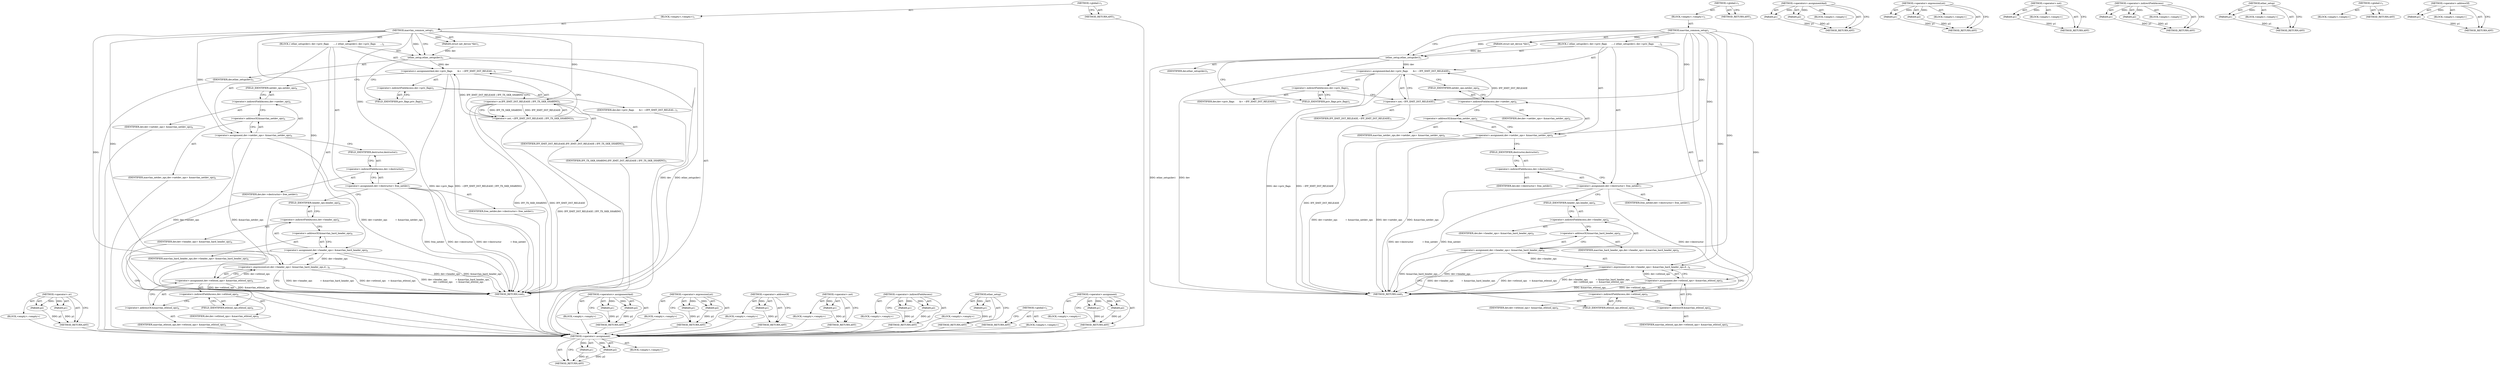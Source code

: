 digraph "&lt;operator&gt;.assignment" {
vulnerable_78 [label=<(METHOD,&lt;operator&gt;.assignment)>];
vulnerable_79 [label=<(PARAM,p1)>];
vulnerable_80 [label=<(PARAM,p2)>];
vulnerable_81 [label=<(BLOCK,&lt;empty&gt;,&lt;empty&gt;)>];
vulnerable_82 [label=<(METHOD_RETURN,ANY)>];
vulnerable_6 [label=<(METHOD,&lt;global&gt;)<SUB>1</SUB>>];
vulnerable_7 [label=<(BLOCK,&lt;empty&gt;,&lt;empty&gt;)<SUB>1</SUB>>];
vulnerable_8 [label=<(METHOD,macvlan_common_setup)<SUB>1</SUB>>];
vulnerable_9 [label=<(PARAM,struct net_device *dev)<SUB>1</SUB>>];
vulnerable_10 [label=<(BLOCK,{
 	ether_setup(dev);
 
	dev-&gt;priv_flags	      ...,{
 	ether_setup(dev);
 
	dev-&gt;priv_flags	      ...)<SUB>2</SUB>>];
vulnerable_11 [label=<(ether_setup,ether_setup(dev))<SUB>3</SUB>>];
vulnerable_12 [label=<(IDENTIFIER,dev,ether_setup(dev))<SUB>3</SUB>>];
vulnerable_13 [label=<(&lt;operators&gt;.assignmentAnd,dev-&gt;priv_flags	       &amp;= ~IFF_XMIT_DST_RELEASE)<SUB>5</SUB>>];
vulnerable_14 [label=<(&lt;operator&gt;.indirectFieldAccess,dev-&gt;priv_flags)<SUB>5</SUB>>];
vulnerable_15 [label=<(IDENTIFIER,dev,dev-&gt;priv_flags	       &amp;= ~IFF_XMIT_DST_RELEASE)<SUB>5</SUB>>];
vulnerable_16 [label=<(FIELD_IDENTIFIER,priv_flags,priv_flags)<SUB>5</SUB>>];
vulnerable_17 [label=<(&lt;operator&gt;.not,~IFF_XMIT_DST_RELEASE)<SUB>5</SUB>>];
vulnerable_18 [label=<(IDENTIFIER,IFF_XMIT_DST_RELEASE,~IFF_XMIT_DST_RELEASE)<SUB>5</SUB>>];
vulnerable_19 [label=<(&lt;operator&gt;.assignment,dev-&gt;netdev_ops		= &amp;macvlan_netdev_ops)<SUB>6</SUB>>];
vulnerable_20 [label=<(&lt;operator&gt;.indirectFieldAccess,dev-&gt;netdev_ops)<SUB>6</SUB>>];
vulnerable_21 [label=<(IDENTIFIER,dev,dev-&gt;netdev_ops		= &amp;macvlan_netdev_ops)<SUB>6</SUB>>];
vulnerable_22 [label=<(FIELD_IDENTIFIER,netdev_ops,netdev_ops)<SUB>6</SUB>>];
vulnerable_23 [label=<(&lt;operator&gt;.addressOf,&amp;macvlan_netdev_ops)<SUB>6</SUB>>];
vulnerable_24 [label=<(IDENTIFIER,macvlan_netdev_ops,dev-&gt;netdev_ops		= &amp;macvlan_netdev_ops)<SUB>6</SUB>>];
vulnerable_25 [label=<(&lt;operator&gt;.assignment,dev-&gt;destructor		= free_netdev)<SUB>7</SUB>>];
vulnerable_26 [label=<(&lt;operator&gt;.indirectFieldAccess,dev-&gt;destructor)<SUB>7</SUB>>];
vulnerable_27 [label=<(IDENTIFIER,dev,dev-&gt;destructor		= free_netdev)<SUB>7</SUB>>];
vulnerable_28 [label=<(FIELD_IDENTIFIER,destructor,destructor)<SUB>7</SUB>>];
vulnerable_29 [label=<(IDENTIFIER,free_netdev,dev-&gt;destructor		= free_netdev)<SUB>7</SUB>>];
vulnerable_30 [label=<(&lt;operator&gt;.expressionList,dev-&gt;header_ops		= &amp;macvlan_hard_header_ops,
	d...)<SUB>8</SUB>>];
vulnerable_31 [label=<(&lt;operator&gt;.assignment,dev-&gt;header_ops		= &amp;macvlan_hard_header_ops)<SUB>8</SUB>>];
vulnerable_32 [label=<(&lt;operator&gt;.indirectFieldAccess,dev-&gt;header_ops)<SUB>8</SUB>>];
vulnerable_33 [label=<(IDENTIFIER,dev,dev-&gt;header_ops		= &amp;macvlan_hard_header_ops)<SUB>8</SUB>>];
vulnerable_34 [label=<(FIELD_IDENTIFIER,header_ops,header_ops)<SUB>8</SUB>>];
vulnerable_35 [label=<(&lt;operator&gt;.addressOf,&amp;macvlan_hard_header_ops)<SUB>8</SUB>>];
vulnerable_36 [label=<(IDENTIFIER,macvlan_hard_header_ops,dev-&gt;header_ops		= &amp;macvlan_hard_header_ops)<SUB>8</SUB>>];
vulnerable_37 [label=<(&lt;operator&gt;.assignment,dev-&gt;ethtool_ops	= &amp;macvlan_ethtool_ops)<SUB>9</SUB>>];
vulnerable_38 [label=<(&lt;operator&gt;.indirectFieldAccess,dev-&gt;ethtool_ops)<SUB>9</SUB>>];
vulnerable_39 [label=<(IDENTIFIER,dev,dev-&gt;ethtool_ops	= &amp;macvlan_ethtool_ops)<SUB>9</SUB>>];
vulnerable_40 [label=<(FIELD_IDENTIFIER,ethtool_ops,ethtool_ops)<SUB>9</SUB>>];
vulnerable_41 [label=<(&lt;operator&gt;.addressOf,&amp;macvlan_ethtool_ops)<SUB>9</SUB>>];
vulnerable_42 [label=<(IDENTIFIER,macvlan_ethtool_ops,dev-&gt;ethtool_ops	= &amp;macvlan_ethtool_ops)<SUB>9</SUB>>];
vulnerable_43 [label=<(METHOD_RETURN,void)<SUB>1</SUB>>];
vulnerable_45 [label=<(METHOD_RETURN,ANY)<SUB>1</SUB>>];
vulnerable_64 [label=<(METHOD,&lt;operators&gt;.assignmentAnd)>];
vulnerable_65 [label=<(PARAM,p1)>];
vulnerable_66 [label=<(PARAM,p2)>];
vulnerable_67 [label=<(BLOCK,&lt;empty&gt;,&lt;empty&gt;)>];
vulnerable_68 [label=<(METHOD_RETURN,ANY)>];
vulnerable_87 [label=<(METHOD,&lt;operator&gt;.expressionList)>];
vulnerable_88 [label=<(PARAM,p1)>];
vulnerable_89 [label=<(PARAM,p2)>];
vulnerable_90 [label=<(BLOCK,&lt;empty&gt;,&lt;empty&gt;)>];
vulnerable_91 [label=<(METHOD_RETURN,ANY)>];
vulnerable_74 [label=<(METHOD,&lt;operator&gt;.not)>];
vulnerable_75 [label=<(PARAM,p1)>];
vulnerable_76 [label=<(BLOCK,&lt;empty&gt;,&lt;empty&gt;)>];
vulnerable_77 [label=<(METHOD_RETURN,ANY)>];
vulnerable_69 [label=<(METHOD,&lt;operator&gt;.indirectFieldAccess)>];
vulnerable_70 [label=<(PARAM,p1)>];
vulnerable_71 [label=<(PARAM,p2)>];
vulnerable_72 [label=<(BLOCK,&lt;empty&gt;,&lt;empty&gt;)>];
vulnerable_73 [label=<(METHOD_RETURN,ANY)>];
vulnerable_60 [label=<(METHOD,ether_setup)>];
vulnerable_61 [label=<(PARAM,p1)>];
vulnerable_62 [label=<(BLOCK,&lt;empty&gt;,&lt;empty&gt;)>];
vulnerable_63 [label=<(METHOD_RETURN,ANY)>];
vulnerable_54 [label=<(METHOD,&lt;global&gt;)<SUB>1</SUB>>];
vulnerable_55 [label=<(BLOCK,&lt;empty&gt;,&lt;empty&gt;)>];
vulnerable_56 [label=<(METHOD_RETURN,ANY)>];
vulnerable_83 [label=<(METHOD,&lt;operator&gt;.addressOf)>];
vulnerable_84 [label=<(PARAM,p1)>];
vulnerable_85 [label=<(BLOCK,&lt;empty&gt;,&lt;empty&gt;)>];
vulnerable_86 [label=<(METHOD_RETURN,ANY)>];
fixed_80 [label=<(METHOD,&lt;operator&gt;.or)>];
fixed_81 [label=<(PARAM,p1)>];
fixed_82 [label=<(PARAM,p2)>];
fixed_83 [label=<(BLOCK,&lt;empty&gt;,&lt;empty&gt;)>];
fixed_84 [label=<(METHOD_RETURN,ANY)>];
fixed_6 [label=<(METHOD,&lt;global&gt;)<SUB>1</SUB>>];
fixed_7 [label=<(BLOCK,&lt;empty&gt;,&lt;empty&gt;)<SUB>1</SUB>>];
fixed_8 [label=<(METHOD,macvlan_common_setup)<SUB>1</SUB>>];
fixed_9 [label=<(PARAM,struct net_device *dev)<SUB>1</SUB>>];
fixed_10 [label=<(BLOCK,{
 	ether_setup(dev);
 
	dev-&gt;priv_flags	      ...,{
 	ether_setup(dev);
 
	dev-&gt;priv_flags	      ...)<SUB>2</SUB>>];
fixed_11 [label=<(ether_setup,ether_setup(dev))<SUB>3</SUB>>];
fixed_12 [label=<(IDENTIFIER,dev,ether_setup(dev))<SUB>3</SUB>>];
fixed_13 [label=<(&lt;operators&gt;.assignmentAnd,dev-&gt;priv_flags	       &amp;= ~(IFF_XMIT_DST_RELEAS...)<SUB>5</SUB>>];
fixed_14 [label=<(&lt;operator&gt;.indirectFieldAccess,dev-&gt;priv_flags)<SUB>5</SUB>>];
fixed_15 [label=<(IDENTIFIER,dev,dev-&gt;priv_flags	       &amp;= ~(IFF_XMIT_DST_RELEAS...)<SUB>5</SUB>>];
fixed_16 [label=<(FIELD_IDENTIFIER,priv_flags,priv_flags)<SUB>5</SUB>>];
fixed_17 [label=<(&lt;operator&gt;.not,~(IFF_XMIT_DST_RELEASE | IFF_TX_SKB_SHARING))<SUB>5</SUB>>];
fixed_18 [label=<(&lt;operator&gt;.or,IFF_XMIT_DST_RELEASE | IFF_TX_SKB_SHARING)<SUB>5</SUB>>];
fixed_19 [label=<(IDENTIFIER,IFF_XMIT_DST_RELEASE,IFF_XMIT_DST_RELEASE | IFF_TX_SKB_SHARING)<SUB>5</SUB>>];
fixed_20 [label=<(IDENTIFIER,IFF_TX_SKB_SHARING,IFF_XMIT_DST_RELEASE | IFF_TX_SKB_SHARING)<SUB>5</SUB>>];
fixed_21 [label=<(&lt;operator&gt;.assignment,dev-&gt;netdev_ops		= &amp;macvlan_netdev_ops)<SUB>6</SUB>>];
fixed_22 [label=<(&lt;operator&gt;.indirectFieldAccess,dev-&gt;netdev_ops)<SUB>6</SUB>>];
fixed_23 [label=<(IDENTIFIER,dev,dev-&gt;netdev_ops		= &amp;macvlan_netdev_ops)<SUB>6</SUB>>];
fixed_24 [label=<(FIELD_IDENTIFIER,netdev_ops,netdev_ops)<SUB>6</SUB>>];
fixed_25 [label=<(&lt;operator&gt;.addressOf,&amp;macvlan_netdev_ops)<SUB>6</SUB>>];
fixed_26 [label=<(IDENTIFIER,macvlan_netdev_ops,dev-&gt;netdev_ops		= &amp;macvlan_netdev_ops)<SUB>6</SUB>>];
fixed_27 [label=<(&lt;operator&gt;.assignment,dev-&gt;destructor		= free_netdev)<SUB>7</SUB>>];
fixed_28 [label=<(&lt;operator&gt;.indirectFieldAccess,dev-&gt;destructor)<SUB>7</SUB>>];
fixed_29 [label=<(IDENTIFIER,dev,dev-&gt;destructor		= free_netdev)<SUB>7</SUB>>];
fixed_30 [label=<(FIELD_IDENTIFIER,destructor,destructor)<SUB>7</SUB>>];
fixed_31 [label=<(IDENTIFIER,free_netdev,dev-&gt;destructor		= free_netdev)<SUB>7</SUB>>];
fixed_32 [label=<(&lt;operator&gt;.expressionList,dev-&gt;header_ops		= &amp;macvlan_hard_header_ops,
	d...)<SUB>8</SUB>>];
fixed_33 [label=<(&lt;operator&gt;.assignment,dev-&gt;header_ops		= &amp;macvlan_hard_header_ops)<SUB>8</SUB>>];
fixed_34 [label=<(&lt;operator&gt;.indirectFieldAccess,dev-&gt;header_ops)<SUB>8</SUB>>];
fixed_35 [label=<(IDENTIFIER,dev,dev-&gt;header_ops		= &amp;macvlan_hard_header_ops)<SUB>8</SUB>>];
fixed_36 [label=<(FIELD_IDENTIFIER,header_ops,header_ops)<SUB>8</SUB>>];
fixed_37 [label=<(&lt;operator&gt;.addressOf,&amp;macvlan_hard_header_ops)<SUB>8</SUB>>];
fixed_38 [label=<(IDENTIFIER,macvlan_hard_header_ops,dev-&gt;header_ops		= &amp;macvlan_hard_header_ops)<SUB>8</SUB>>];
fixed_39 [label=<(&lt;operator&gt;.assignment,dev-&gt;ethtool_ops	= &amp;macvlan_ethtool_ops)<SUB>9</SUB>>];
fixed_40 [label=<(&lt;operator&gt;.indirectFieldAccess,dev-&gt;ethtool_ops)<SUB>9</SUB>>];
fixed_41 [label=<(IDENTIFIER,dev,dev-&gt;ethtool_ops	= &amp;macvlan_ethtool_ops)<SUB>9</SUB>>];
fixed_42 [label=<(FIELD_IDENTIFIER,ethtool_ops,ethtool_ops)<SUB>9</SUB>>];
fixed_43 [label=<(&lt;operator&gt;.addressOf,&amp;macvlan_ethtool_ops)<SUB>9</SUB>>];
fixed_44 [label=<(IDENTIFIER,macvlan_ethtool_ops,dev-&gt;ethtool_ops	= &amp;macvlan_ethtool_ops)<SUB>9</SUB>>];
fixed_45 [label=<(METHOD_RETURN,void)<SUB>1</SUB>>];
fixed_47 [label=<(METHOD_RETURN,ANY)<SUB>1</SUB>>];
fixed_66 [label=<(METHOD,&lt;operators&gt;.assignmentAnd)>];
fixed_67 [label=<(PARAM,p1)>];
fixed_68 [label=<(PARAM,p2)>];
fixed_69 [label=<(BLOCK,&lt;empty&gt;,&lt;empty&gt;)>];
fixed_70 [label=<(METHOD_RETURN,ANY)>];
fixed_94 [label=<(METHOD,&lt;operator&gt;.expressionList)>];
fixed_95 [label=<(PARAM,p1)>];
fixed_96 [label=<(PARAM,p2)>];
fixed_97 [label=<(BLOCK,&lt;empty&gt;,&lt;empty&gt;)>];
fixed_98 [label=<(METHOD_RETURN,ANY)>];
fixed_90 [label=<(METHOD,&lt;operator&gt;.addressOf)>];
fixed_91 [label=<(PARAM,p1)>];
fixed_92 [label=<(BLOCK,&lt;empty&gt;,&lt;empty&gt;)>];
fixed_93 [label=<(METHOD_RETURN,ANY)>];
fixed_76 [label=<(METHOD,&lt;operator&gt;.not)>];
fixed_77 [label=<(PARAM,p1)>];
fixed_78 [label=<(BLOCK,&lt;empty&gt;,&lt;empty&gt;)>];
fixed_79 [label=<(METHOD_RETURN,ANY)>];
fixed_71 [label=<(METHOD,&lt;operator&gt;.indirectFieldAccess)>];
fixed_72 [label=<(PARAM,p1)>];
fixed_73 [label=<(PARAM,p2)>];
fixed_74 [label=<(BLOCK,&lt;empty&gt;,&lt;empty&gt;)>];
fixed_75 [label=<(METHOD_RETURN,ANY)>];
fixed_62 [label=<(METHOD,ether_setup)>];
fixed_63 [label=<(PARAM,p1)>];
fixed_64 [label=<(BLOCK,&lt;empty&gt;,&lt;empty&gt;)>];
fixed_65 [label=<(METHOD_RETURN,ANY)>];
fixed_56 [label=<(METHOD,&lt;global&gt;)<SUB>1</SUB>>];
fixed_57 [label=<(BLOCK,&lt;empty&gt;,&lt;empty&gt;)>];
fixed_58 [label=<(METHOD_RETURN,ANY)>];
fixed_85 [label=<(METHOD,&lt;operator&gt;.assignment)>];
fixed_86 [label=<(PARAM,p1)>];
fixed_87 [label=<(PARAM,p2)>];
fixed_88 [label=<(BLOCK,&lt;empty&gt;,&lt;empty&gt;)>];
fixed_89 [label=<(METHOD_RETURN,ANY)>];
vulnerable_78 -> vulnerable_79  [key=0, label="AST: "];
vulnerable_78 -> vulnerable_79  [key=1, label="DDG: "];
vulnerable_78 -> vulnerable_81  [key=0, label="AST: "];
vulnerable_78 -> vulnerable_80  [key=0, label="AST: "];
vulnerable_78 -> vulnerable_80  [key=1, label="DDG: "];
vulnerable_78 -> vulnerable_82  [key=0, label="AST: "];
vulnerable_78 -> vulnerable_82  [key=1, label="CFG: "];
vulnerable_79 -> vulnerable_82  [key=0, label="DDG: p1"];
vulnerable_80 -> vulnerable_82  [key=0, label="DDG: p2"];
vulnerable_6 -> vulnerable_7  [key=0, label="AST: "];
vulnerable_6 -> vulnerable_45  [key=0, label="AST: "];
vulnerable_6 -> vulnerable_45  [key=1, label="CFG: "];
vulnerable_7 -> vulnerable_8  [key=0, label="AST: "];
vulnerable_8 -> vulnerable_9  [key=0, label="AST: "];
vulnerable_8 -> vulnerable_9  [key=1, label="DDG: "];
vulnerable_8 -> vulnerable_10  [key=0, label="AST: "];
vulnerable_8 -> vulnerable_43  [key=0, label="AST: "];
vulnerable_8 -> vulnerable_11  [key=0, label="CFG: "];
vulnerable_8 -> vulnerable_11  [key=1, label="DDG: "];
vulnerable_8 -> vulnerable_19  [key=0, label="DDG: "];
vulnerable_8 -> vulnerable_25  [key=0, label="DDG: "];
vulnerable_8 -> vulnerable_30  [key=0, label="DDG: "];
vulnerable_8 -> vulnerable_17  [key=0, label="DDG: "];
vulnerable_8 -> vulnerable_31  [key=0, label="DDG: "];
vulnerable_8 -> vulnerable_37  [key=0, label="DDG: "];
vulnerable_9 -> vulnerable_11  [key=0, label="DDG: dev"];
vulnerable_10 -> vulnerable_11  [key=0, label="AST: "];
vulnerable_10 -> vulnerable_13  [key=0, label="AST: "];
vulnerable_10 -> vulnerable_19  [key=0, label="AST: "];
vulnerable_10 -> vulnerable_25  [key=0, label="AST: "];
vulnerable_10 -> vulnerable_30  [key=0, label="AST: "];
vulnerable_11 -> vulnerable_12  [key=0, label="AST: "];
vulnerable_11 -> vulnerable_16  [key=0, label="CFG: "];
vulnerable_11 -> vulnerable_43  [key=0, label="DDG: dev"];
vulnerable_11 -> vulnerable_43  [key=1, label="DDG: ether_setup(dev)"];
vulnerable_11 -> vulnerable_13  [key=0, label="DDG: dev"];
vulnerable_13 -> vulnerable_14  [key=0, label="AST: "];
vulnerable_13 -> vulnerable_17  [key=0, label="AST: "];
vulnerable_13 -> vulnerable_22  [key=0, label="CFG: "];
vulnerable_13 -> vulnerable_43  [key=0, label="DDG: dev-&gt;priv_flags"];
vulnerable_13 -> vulnerable_43  [key=1, label="DDG: ~IFF_XMIT_DST_RELEASE"];
vulnerable_14 -> vulnerable_15  [key=0, label="AST: "];
vulnerable_14 -> vulnerable_16  [key=0, label="AST: "];
vulnerable_14 -> vulnerable_17  [key=0, label="CFG: "];
vulnerable_16 -> vulnerable_14  [key=0, label="CFG: "];
vulnerable_17 -> vulnerable_18  [key=0, label="AST: "];
vulnerable_17 -> vulnerable_13  [key=0, label="CFG: "];
vulnerable_17 -> vulnerable_13  [key=1, label="DDG: IFF_XMIT_DST_RELEASE"];
vulnerable_17 -> vulnerable_43  [key=0, label="DDG: IFF_XMIT_DST_RELEASE"];
vulnerable_19 -> vulnerable_20  [key=0, label="AST: "];
vulnerable_19 -> vulnerable_23  [key=0, label="AST: "];
vulnerable_19 -> vulnerable_28  [key=0, label="CFG: "];
vulnerable_19 -> vulnerable_43  [key=0, label="DDG: dev-&gt;netdev_ops"];
vulnerable_19 -> vulnerable_43  [key=1, label="DDG: &amp;macvlan_netdev_ops"];
vulnerable_19 -> vulnerable_43  [key=2, label="DDG: dev-&gt;netdev_ops		= &amp;macvlan_netdev_ops"];
vulnerable_20 -> vulnerable_21  [key=0, label="AST: "];
vulnerable_20 -> vulnerable_22  [key=0, label="AST: "];
vulnerable_20 -> vulnerable_23  [key=0, label="CFG: "];
vulnerable_22 -> vulnerable_20  [key=0, label="CFG: "];
vulnerable_23 -> vulnerable_24  [key=0, label="AST: "];
vulnerable_23 -> vulnerable_19  [key=0, label="CFG: "];
vulnerable_25 -> vulnerable_26  [key=0, label="AST: "];
vulnerable_25 -> vulnerable_29  [key=0, label="AST: "];
vulnerable_25 -> vulnerable_34  [key=0, label="CFG: "];
vulnerable_25 -> vulnerable_43  [key=0, label="DDG: dev-&gt;destructor"];
vulnerable_25 -> vulnerable_43  [key=1, label="DDG: dev-&gt;destructor		= free_netdev"];
vulnerable_25 -> vulnerable_43  [key=2, label="DDG: free_netdev"];
vulnerable_26 -> vulnerable_27  [key=0, label="AST: "];
vulnerable_26 -> vulnerable_28  [key=0, label="AST: "];
vulnerable_26 -> vulnerable_25  [key=0, label="CFG: "];
vulnerable_28 -> vulnerable_26  [key=0, label="CFG: "];
vulnerable_30 -> vulnerable_31  [key=0, label="AST: "];
vulnerable_30 -> vulnerable_37  [key=0, label="AST: "];
vulnerable_30 -> vulnerable_43  [key=0, label="CFG: "];
vulnerable_30 -> vulnerable_43  [key=1, label="DDG: dev-&gt;header_ops		= &amp;macvlan_hard_header_ops"];
vulnerable_30 -> vulnerable_43  [key=2, label="DDG: dev-&gt;ethtool_ops	= &amp;macvlan_ethtool_ops"];
vulnerable_30 -> vulnerable_43  [key=3, label="DDG: dev-&gt;header_ops		= &amp;macvlan_hard_header_ops,
	dev-&gt;ethtool_ops	= &amp;macvlan_ethtool_ops"];
vulnerable_31 -> vulnerable_32  [key=0, label="AST: "];
vulnerable_31 -> vulnerable_35  [key=0, label="AST: "];
vulnerable_31 -> vulnerable_40  [key=0, label="CFG: "];
vulnerable_31 -> vulnerable_43  [key=0, label="DDG: dev-&gt;header_ops"];
vulnerable_31 -> vulnerable_43  [key=1, label="DDG: &amp;macvlan_hard_header_ops"];
vulnerable_31 -> vulnerable_30  [key=0, label="DDG: dev-&gt;header_ops"];
vulnerable_32 -> vulnerable_33  [key=0, label="AST: "];
vulnerable_32 -> vulnerable_34  [key=0, label="AST: "];
vulnerable_32 -> vulnerable_35  [key=0, label="CFG: "];
vulnerable_34 -> vulnerable_32  [key=0, label="CFG: "];
vulnerable_35 -> vulnerable_36  [key=0, label="AST: "];
vulnerable_35 -> vulnerable_31  [key=0, label="CFG: "];
vulnerable_37 -> vulnerable_38  [key=0, label="AST: "];
vulnerable_37 -> vulnerable_41  [key=0, label="AST: "];
vulnerable_37 -> vulnerable_30  [key=0, label="CFG: "];
vulnerable_37 -> vulnerable_30  [key=1, label="DDG: dev-&gt;ethtool_ops"];
vulnerable_37 -> vulnerable_43  [key=0, label="DDG: dev-&gt;ethtool_ops"];
vulnerable_37 -> vulnerable_43  [key=1, label="DDG: &amp;macvlan_ethtool_ops"];
vulnerable_38 -> vulnerable_39  [key=0, label="AST: "];
vulnerable_38 -> vulnerable_40  [key=0, label="AST: "];
vulnerable_38 -> vulnerable_41  [key=0, label="CFG: "];
vulnerable_40 -> vulnerable_38  [key=0, label="CFG: "];
vulnerable_41 -> vulnerable_42  [key=0, label="AST: "];
vulnerable_41 -> vulnerable_37  [key=0, label="CFG: "];
vulnerable_64 -> vulnerable_65  [key=0, label="AST: "];
vulnerable_64 -> vulnerable_65  [key=1, label="DDG: "];
vulnerable_64 -> vulnerable_67  [key=0, label="AST: "];
vulnerable_64 -> vulnerable_66  [key=0, label="AST: "];
vulnerable_64 -> vulnerable_66  [key=1, label="DDG: "];
vulnerable_64 -> vulnerable_68  [key=0, label="AST: "];
vulnerable_64 -> vulnerable_68  [key=1, label="CFG: "];
vulnerable_65 -> vulnerable_68  [key=0, label="DDG: p1"];
vulnerable_66 -> vulnerable_68  [key=0, label="DDG: p2"];
vulnerable_87 -> vulnerable_88  [key=0, label="AST: "];
vulnerable_87 -> vulnerable_88  [key=1, label="DDG: "];
vulnerable_87 -> vulnerable_90  [key=0, label="AST: "];
vulnerable_87 -> vulnerable_89  [key=0, label="AST: "];
vulnerable_87 -> vulnerable_89  [key=1, label="DDG: "];
vulnerable_87 -> vulnerable_91  [key=0, label="AST: "];
vulnerable_87 -> vulnerable_91  [key=1, label="CFG: "];
vulnerable_88 -> vulnerable_91  [key=0, label="DDG: p1"];
vulnerable_89 -> vulnerable_91  [key=0, label="DDG: p2"];
vulnerable_74 -> vulnerable_75  [key=0, label="AST: "];
vulnerable_74 -> vulnerable_75  [key=1, label="DDG: "];
vulnerable_74 -> vulnerable_76  [key=0, label="AST: "];
vulnerable_74 -> vulnerable_77  [key=0, label="AST: "];
vulnerable_74 -> vulnerable_77  [key=1, label="CFG: "];
vulnerable_75 -> vulnerable_77  [key=0, label="DDG: p1"];
vulnerable_69 -> vulnerable_70  [key=0, label="AST: "];
vulnerable_69 -> vulnerable_70  [key=1, label="DDG: "];
vulnerable_69 -> vulnerable_72  [key=0, label="AST: "];
vulnerable_69 -> vulnerable_71  [key=0, label="AST: "];
vulnerable_69 -> vulnerable_71  [key=1, label="DDG: "];
vulnerable_69 -> vulnerable_73  [key=0, label="AST: "];
vulnerable_69 -> vulnerable_73  [key=1, label="CFG: "];
vulnerable_70 -> vulnerable_73  [key=0, label="DDG: p1"];
vulnerable_71 -> vulnerable_73  [key=0, label="DDG: p2"];
vulnerable_60 -> vulnerable_61  [key=0, label="AST: "];
vulnerable_60 -> vulnerable_61  [key=1, label="DDG: "];
vulnerable_60 -> vulnerable_62  [key=0, label="AST: "];
vulnerable_60 -> vulnerable_63  [key=0, label="AST: "];
vulnerable_60 -> vulnerable_63  [key=1, label="CFG: "];
vulnerable_61 -> vulnerable_63  [key=0, label="DDG: p1"];
vulnerable_54 -> vulnerable_55  [key=0, label="AST: "];
vulnerable_54 -> vulnerable_56  [key=0, label="AST: "];
vulnerable_54 -> vulnerable_56  [key=1, label="CFG: "];
vulnerable_83 -> vulnerable_84  [key=0, label="AST: "];
vulnerable_83 -> vulnerable_84  [key=1, label="DDG: "];
vulnerable_83 -> vulnerable_85  [key=0, label="AST: "];
vulnerable_83 -> vulnerable_86  [key=0, label="AST: "];
vulnerable_83 -> vulnerable_86  [key=1, label="CFG: "];
vulnerable_84 -> vulnerable_86  [key=0, label="DDG: p1"];
fixed_80 -> fixed_81  [key=0, label="AST: "];
fixed_80 -> fixed_81  [key=1, label="DDG: "];
fixed_80 -> fixed_83  [key=0, label="AST: "];
fixed_80 -> fixed_82  [key=0, label="AST: "];
fixed_80 -> fixed_82  [key=1, label="DDG: "];
fixed_80 -> fixed_84  [key=0, label="AST: "];
fixed_80 -> fixed_84  [key=1, label="CFG: "];
fixed_81 -> fixed_84  [key=0, label="DDG: p1"];
fixed_82 -> fixed_84  [key=0, label="DDG: p2"];
fixed_83 -> vulnerable_78  [key=0];
fixed_84 -> vulnerable_78  [key=0];
fixed_6 -> fixed_7  [key=0, label="AST: "];
fixed_6 -> fixed_47  [key=0, label="AST: "];
fixed_6 -> fixed_47  [key=1, label="CFG: "];
fixed_7 -> fixed_8  [key=0, label="AST: "];
fixed_8 -> fixed_9  [key=0, label="AST: "];
fixed_8 -> fixed_9  [key=1, label="DDG: "];
fixed_8 -> fixed_10  [key=0, label="AST: "];
fixed_8 -> fixed_45  [key=0, label="AST: "];
fixed_8 -> fixed_11  [key=0, label="CFG: "];
fixed_8 -> fixed_11  [key=1, label="DDG: "];
fixed_8 -> fixed_21  [key=0, label="DDG: "];
fixed_8 -> fixed_27  [key=0, label="DDG: "];
fixed_8 -> fixed_32  [key=0, label="DDG: "];
fixed_8 -> fixed_33  [key=0, label="DDG: "];
fixed_8 -> fixed_39  [key=0, label="DDG: "];
fixed_8 -> fixed_18  [key=0, label="DDG: "];
fixed_9 -> fixed_11  [key=0, label="DDG: dev"];
fixed_10 -> fixed_11  [key=0, label="AST: "];
fixed_10 -> fixed_13  [key=0, label="AST: "];
fixed_10 -> fixed_21  [key=0, label="AST: "];
fixed_10 -> fixed_27  [key=0, label="AST: "];
fixed_10 -> fixed_32  [key=0, label="AST: "];
fixed_11 -> fixed_12  [key=0, label="AST: "];
fixed_11 -> fixed_16  [key=0, label="CFG: "];
fixed_11 -> fixed_45  [key=0, label="DDG: dev"];
fixed_11 -> fixed_45  [key=1, label="DDG: ether_setup(dev)"];
fixed_11 -> fixed_13  [key=0, label="DDG: dev"];
fixed_12 -> vulnerable_78  [key=0];
fixed_13 -> fixed_14  [key=0, label="AST: "];
fixed_13 -> fixed_17  [key=0, label="AST: "];
fixed_13 -> fixed_24  [key=0, label="CFG: "];
fixed_13 -> fixed_45  [key=0, label="DDG: dev-&gt;priv_flags"];
fixed_13 -> fixed_45  [key=1, label="DDG: ~(IFF_XMIT_DST_RELEASE | IFF_TX_SKB_SHARING)"];
fixed_14 -> fixed_15  [key=0, label="AST: "];
fixed_14 -> fixed_16  [key=0, label="AST: "];
fixed_14 -> fixed_18  [key=0, label="CFG: "];
fixed_15 -> vulnerable_78  [key=0];
fixed_16 -> fixed_14  [key=0, label="CFG: "];
fixed_17 -> fixed_18  [key=0, label="AST: "];
fixed_17 -> fixed_13  [key=0, label="CFG: "];
fixed_17 -> fixed_13  [key=1, label="DDG: IFF_XMIT_DST_RELEASE | IFF_TX_SKB_SHARING"];
fixed_17 -> fixed_45  [key=0, label="DDG: IFF_XMIT_DST_RELEASE | IFF_TX_SKB_SHARING"];
fixed_18 -> fixed_19  [key=0, label="AST: "];
fixed_18 -> fixed_20  [key=0, label="AST: "];
fixed_18 -> fixed_17  [key=0, label="CFG: "];
fixed_18 -> fixed_17  [key=1, label="DDG: IFF_XMIT_DST_RELEASE"];
fixed_18 -> fixed_17  [key=2, label="DDG: IFF_TX_SKB_SHARING"];
fixed_18 -> fixed_45  [key=0, label="DDG: IFF_TX_SKB_SHARING"];
fixed_18 -> fixed_45  [key=1, label="DDG: IFF_XMIT_DST_RELEASE"];
fixed_19 -> vulnerable_78  [key=0];
fixed_20 -> vulnerable_78  [key=0];
fixed_21 -> fixed_22  [key=0, label="AST: "];
fixed_21 -> fixed_25  [key=0, label="AST: "];
fixed_21 -> fixed_30  [key=0, label="CFG: "];
fixed_21 -> fixed_45  [key=0, label="DDG: dev-&gt;netdev_ops"];
fixed_21 -> fixed_45  [key=1, label="DDG: &amp;macvlan_netdev_ops"];
fixed_21 -> fixed_45  [key=2, label="DDG: dev-&gt;netdev_ops		= &amp;macvlan_netdev_ops"];
fixed_22 -> fixed_23  [key=0, label="AST: "];
fixed_22 -> fixed_24  [key=0, label="AST: "];
fixed_22 -> fixed_25  [key=0, label="CFG: "];
fixed_23 -> vulnerable_78  [key=0];
fixed_24 -> fixed_22  [key=0, label="CFG: "];
fixed_25 -> fixed_26  [key=0, label="AST: "];
fixed_25 -> fixed_21  [key=0, label="CFG: "];
fixed_26 -> vulnerable_78  [key=0];
fixed_27 -> fixed_28  [key=0, label="AST: "];
fixed_27 -> fixed_31  [key=0, label="AST: "];
fixed_27 -> fixed_36  [key=0, label="CFG: "];
fixed_27 -> fixed_45  [key=0, label="DDG: dev-&gt;destructor"];
fixed_27 -> fixed_45  [key=1, label="DDG: dev-&gt;destructor		= free_netdev"];
fixed_27 -> fixed_45  [key=2, label="DDG: free_netdev"];
fixed_28 -> fixed_29  [key=0, label="AST: "];
fixed_28 -> fixed_30  [key=0, label="AST: "];
fixed_28 -> fixed_27  [key=0, label="CFG: "];
fixed_29 -> vulnerable_78  [key=0];
fixed_30 -> fixed_28  [key=0, label="CFG: "];
fixed_31 -> vulnerable_78  [key=0];
fixed_32 -> fixed_33  [key=0, label="AST: "];
fixed_32 -> fixed_39  [key=0, label="AST: "];
fixed_32 -> fixed_45  [key=0, label="CFG: "];
fixed_32 -> fixed_45  [key=1, label="DDG: dev-&gt;header_ops		= &amp;macvlan_hard_header_ops"];
fixed_32 -> fixed_45  [key=2, label="DDG: dev-&gt;ethtool_ops	= &amp;macvlan_ethtool_ops"];
fixed_32 -> fixed_45  [key=3, label="DDG: dev-&gt;header_ops		= &amp;macvlan_hard_header_ops,
	dev-&gt;ethtool_ops	= &amp;macvlan_ethtool_ops"];
fixed_33 -> fixed_34  [key=0, label="AST: "];
fixed_33 -> fixed_37  [key=0, label="AST: "];
fixed_33 -> fixed_42  [key=0, label="CFG: "];
fixed_33 -> fixed_45  [key=0, label="DDG: dev-&gt;header_ops"];
fixed_33 -> fixed_45  [key=1, label="DDG: &amp;macvlan_hard_header_ops"];
fixed_33 -> fixed_32  [key=0, label="DDG: dev-&gt;header_ops"];
fixed_34 -> fixed_35  [key=0, label="AST: "];
fixed_34 -> fixed_36  [key=0, label="AST: "];
fixed_34 -> fixed_37  [key=0, label="CFG: "];
fixed_35 -> vulnerable_78  [key=0];
fixed_36 -> fixed_34  [key=0, label="CFG: "];
fixed_37 -> fixed_38  [key=0, label="AST: "];
fixed_37 -> fixed_33  [key=0, label="CFG: "];
fixed_38 -> vulnerable_78  [key=0];
fixed_39 -> fixed_40  [key=0, label="AST: "];
fixed_39 -> fixed_43  [key=0, label="AST: "];
fixed_39 -> fixed_32  [key=0, label="CFG: "];
fixed_39 -> fixed_32  [key=1, label="DDG: dev-&gt;ethtool_ops"];
fixed_39 -> fixed_45  [key=0, label="DDG: dev-&gt;ethtool_ops"];
fixed_39 -> fixed_45  [key=1, label="DDG: &amp;macvlan_ethtool_ops"];
fixed_40 -> fixed_41  [key=0, label="AST: "];
fixed_40 -> fixed_42  [key=0, label="AST: "];
fixed_40 -> fixed_43  [key=0, label="CFG: "];
fixed_41 -> vulnerable_78  [key=0];
fixed_42 -> fixed_40  [key=0, label="CFG: "];
fixed_43 -> fixed_44  [key=0, label="AST: "];
fixed_43 -> fixed_39  [key=0, label="CFG: "];
fixed_44 -> vulnerable_78  [key=0];
fixed_45 -> vulnerable_78  [key=0];
fixed_47 -> vulnerable_78  [key=0];
fixed_66 -> fixed_67  [key=0, label="AST: "];
fixed_66 -> fixed_67  [key=1, label="DDG: "];
fixed_66 -> fixed_69  [key=0, label="AST: "];
fixed_66 -> fixed_68  [key=0, label="AST: "];
fixed_66 -> fixed_68  [key=1, label="DDG: "];
fixed_66 -> fixed_70  [key=0, label="AST: "];
fixed_66 -> fixed_70  [key=1, label="CFG: "];
fixed_67 -> fixed_70  [key=0, label="DDG: p1"];
fixed_68 -> fixed_70  [key=0, label="DDG: p2"];
fixed_69 -> vulnerable_78  [key=0];
fixed_70 -> vulnerable_78  [key=0];
fixed_94 -> fixed_95  [key=0, label="AST: "];
fixed_94 -> fixed_95  [key=1, label="DDG: "];
fixed_94 -> fixed_97  [key=0, label="AST: "];
fixed_94 -> fixed_96  [key=0, label="AST: "];
fixed_94 -> fixed_96  [key=1, label="DDG: "];
fixed_94 -> fixed_98  [key=0, label="AST: "];
fixed_94 -> fixed_98  [key=1, label="CFG: "];
fixed_95 -> fixed_98  [key=0, label="DDG: p1"];
fixed_96 -> fixed_98  [key=0, label="DDG: p2"];
fixed_97 -> vulnerable_78  [key=0];
fixed_98 -> vulnerable_78  [key=0];
fixed_90 -> fixed_91  [key=0, label="AST: "];
fixed_90 -> fixed_91  [key=1, label="DDG: "];
fixed_90 -> fixed_92  [key=0, label="AST: "];
fixed_90 -> fixed_93  [key=0, label="AST: "];
fixed_90 -> fixed_93  [key=1, label="CFG: "];
fixed_91 -> fixed_93  [key=0, label="DDG: p1"];
fixed_92 -> vulnerable_78  [key=0];
fixed_93 -> vulnerable_78  [key=0];
fixed_76 -> fixed_77  [key=0, label="AST: "];
fixed_76 -> fixed_77  [key=1, label="DDG: "];
fixed_76 -> fixed_78  [key=0, label="AST: "];
fixed_76 -> fixed_79  [key=0, label="AST: "];
fixed_76 -> fixed_79  [key=1, label="CFG: "];
fixed_77 -> fixed_79  [key=0, label="DDG: p1"];
fixed_78 -> vulnerable_78  [key=0];
fixed_79 -> vulnerable_78  [key=0];
fixed_71 -> fixed_72  [key=0, label="AST: "];
fixed_71 -> fixed_72  [key=1, label="DDG: "];
fixed_71 -> fixed_74  [key=0, label="AST: "];
fixed_71 -> fixed_73  [key=0, label="AST: "];
fixed_71 -> fixed_73  [key=1, label="DDG: "];
fixed_71 -> fixed_75  [key=0, label="AST: "];
fixed_71 -> fixed_75  [key=1, label="CFG: "];
fixed_72 -> fixed_75  [key=0, label="DDG: p1"];
fixed_73 -> fixed_75  [key=0, label="DDG: p2"];
fixed_74 -> vulnerable_78  [key=0];
fixed_75 -> vulnerable_78  [key=0];
fixed_62 -> fixed_63  [key=0, label="AST: "];
fixed_62 -> fixed_63  [key=1, label="DDG: "];
fixed_62 -> fixed_64  [key=0, label="AST: "];
fixed_62 -> fixed_65  [key=0, label="AST: "];
fixed_62 -> fixed_65  [key=1, label="CFG: "];
fixed_63 -> fixed_65  [key=0, label="DDG: p1"];
fixed_64 -> vulnerable_78  [key=0];
fixed_65 -> vulnerable_78  [key=0];
fixed_56 -> fixed_57  [key=0, label="AST: "];
fixed_56 -> fixed_58  [key=0, label="AST: "];
fixed_56 -> fixed_58  [key=1, label="CFG: "];
fixed_57 -> vulnerable_78  [key=0];
fixed_58 -> vulnerable_78  [key=0];
fixed_85 -> fixed_86  [key=0, label="AST: "];
fixed_85 -> fixed_86  [key=1, label="DDG: "];
fixed_85 -> fixed_88  [key=0, label="AST: "];
fixed_85 -> fixed_87  [key=0, label="AST: "];
fixed_85 -> fixed_87  [key=1, label="DDG: "];
fixed_85 -> fixed_89  [key=0, label="AST: "];
fixed_85 -> fixed_89  [key=1, label="CFG: "];
fixed_86 -> fixed_89  [key=0, label="DDG: p1"];
fixed_87 -> fixed_89  [key=0, label="DDG: p2"];
fixed_88 -> vulnerable_78  [key=0];
fixed_89 -> vulnerable_78  [key=0];
}
